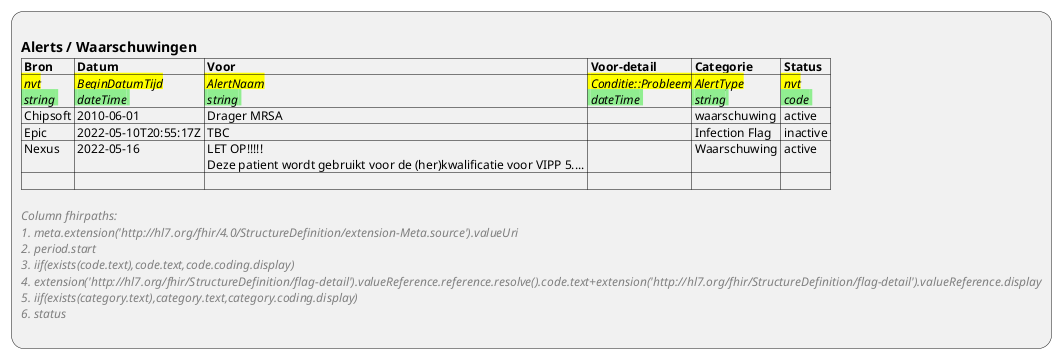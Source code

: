 @startuml ViewDefinition-Flag
:
== Alerts / Waarschuwingen
|= Bron |= Datum |= Voor |= Voor-detail |= Categorie |= Status |
|<back:yellow> //nvt//\n<back:lightgreen> //string// |<back:yellow> //BeginDatumTijd//\n<back:lightgreen> //dateTime// |<back:yellow> //AlertNaam//\n<back:lightgreen> //string// |<back:yellow> //Conditie::Probleem//\n<back:lightgreen> //dateTime// |<back:yellow> //AlertType//\n<back:lightgreen> //string// |<back:yellow> //nvt//\n<back:lightgreen> //code// |
| Chipsoft | 2010-06-01 | Drager MRSA |  | waarschuwing | active |
| Epic | 2022-05-10T20:55:17Z | TBC |  | Infection Flag | inactive |
| Nexus | 2022-05-16 | LET OP!!!!!\n Deze patient wordt gebruikt voor de (her)kwalificatie voor VIPP 5.... |  | Waarschuwing | active |
| |

<color:gray>//Column fhirpaths://
<color:gray>//1. meta.extension('http:~//hl7.org/fhir/4.0/StructureDefinition/extension-Meta.source').valueUri//
<color:gray>//2. period.start//
<color:gray>//3. iif(exists(code.text),code.text,code.coding.display)//
<color:gray>//4. extension('http:~//hl7.org/fhir/StructureDefinition/flag-detail').valueReference.reference.resolve().code.text+extension('http:~//hl7.org/fhir/StructureDefinition/flag-detail').valueReference.display//
<color:gray>//5. iif(exists(category.text),category.text,category.coding.display)//
<color:gray>//6. status//
;
@enduml